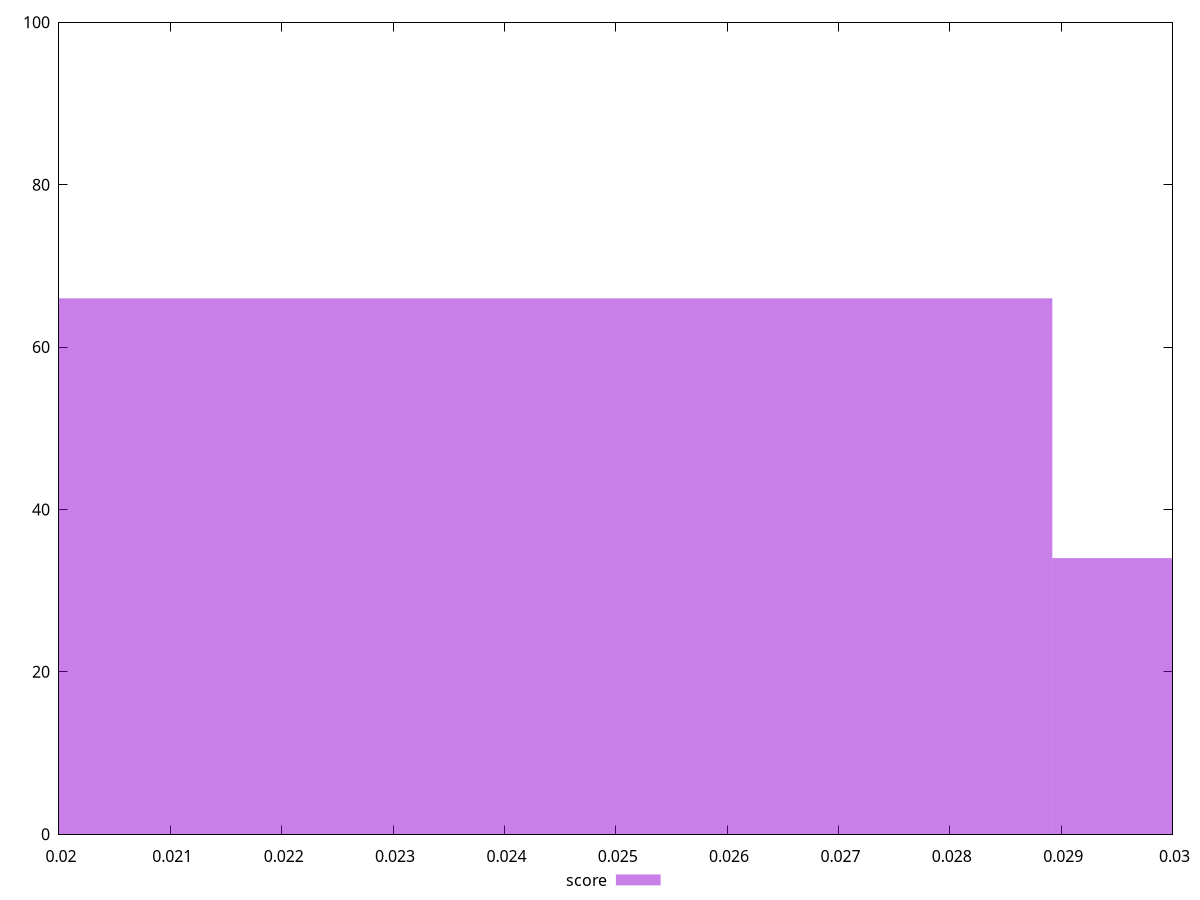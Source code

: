 reset

$score <<EOF
0.03470490692938404 34
0.02313660461958936 66
EOF

set key outside below
set boxwidth 0.01156830230979468
set xrange [0.02:0.03]
set yrange [0:100]
set trange [0:100]
set style fill transparent solid 0.5 noborder
set terminal svg size 640, 490 enhanced background rgb 'white'
set output "report_00013_2021-02-09T12-04-24.940Z/uses-long-cache-ttl/samples/pages/score/histogram.svg"

plot $score title "score" with boxes

reset
